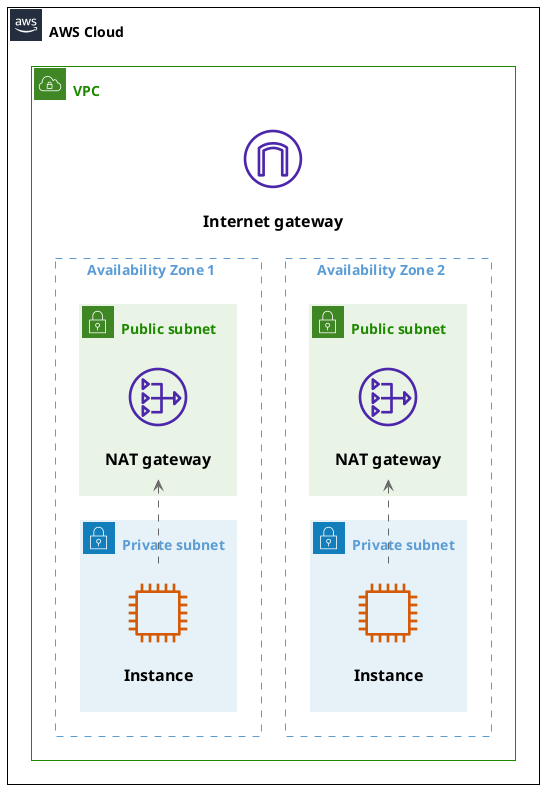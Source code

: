 @startuml VPC
' Uncomment the line below for "dark mode" styling
'!$AWS_DARK = true

!include <awslib/AWSCommon>
!include <awslib/AWSSimplified>
!include <awslib/Compute/EC2>
!include <awslib/Groups/AWSCloud>
!include <awslib/Groups/VPC>
!include <awslib/Groups/AvailabilityZone>
!include <awslib/Groups/PublicSubnet>
!include <awslib/Groups/PrivateSubnet>
!include <awslib/NetworkingContentDelivery/VPCNATGateway>
!include <awslib/NetworkingContentDelivery/VPCInternetGateway>
!include <awslib/Storage/SimpleStorageService>
!include <awslib/Compute/EC2Instance>

hide stereotype
skinparam linetype ortho

AWSCloudGroup(cloud) {
  VPCGroup(vpc) {
    VPCInternetGateway(internet_gateway, "Internet gateway", "")

    AvailabilityZoneGroup(az_1, "\tAvailability Zone 1\t") {
      PublicSubnetGroup(az_1_public, "Public subnet") {
        VPCNATGateway(az_1_nat_gateway, "NAT gateway", "") #Transparent
      }
      PrivateSubnetGroup(az_1_private, "Private subnet") {
        EC2Instance(az_1_ec2_1, "Instance", "") #Transparent
      }

      az_1_ec2_1 .u.> az_1_nat_gateway
    }

    AvailabilityZoneGroup(az_2, "\tAvailability Zone 2\t") {
      PublicSubnetGroup(az_2_public, "Public subnet") {
        VPCNATGateway(az_2_nat_gateway, "NAT gateway", "") #Transparent
      }
      PrivateSubnetGroup(az_2_private, "Private subnet") {
        EC2Instance(az_2_ec2_1, "Instance", "") #Transparent
      }

      az_2_ec2_1 .u.> az_2_nat_gateway
    }

    az_2_nat_gateway .[hidden]u.> internet_gateway
    az_1_nat_gateway .[hidden]u.> internet_gateway
  }
}
@enduml